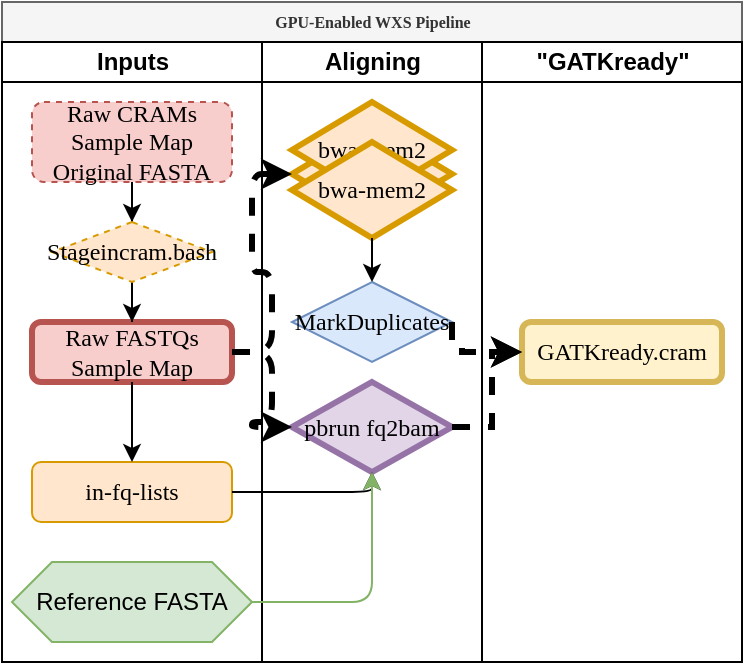 <mxfile version="21.1.0" type="device">
  <diagram name="Page-1" id="74e2e168-ea6b-b213-b513-2b3c1d86103e">
    <mxGraphModel dx="1034" dy="381" grid="1" gridSize="10" guides="1" tooltips="1" connect="1" arrows="1" fold="1" page="1" pageScale="1" pageWidth="1100" pageHeight="850" background="none" math="0" shadow="0">
      <root>
        <mxCell id="0" />
        <mxCell id="1" parent="0" />
        <mxCell id="77e6c97f196da883-1" value="GPU-Enabled WXS Pipeline" style="swimlane;html=1;childLayout=stackLayout;startSize=20;rounded=0;shadow=0;labelBackgroundColor=none;strokeWidth=1;fontFamily=Verdana;fontSize=8;align=center;fillColor=#f5f5f5;fontColor=#333333;strokeColor=#666666;" parent="1" vertex="1">
          <mxGeometry x="110" y="30" width="370" height="330" as="geometry" />
        </mxCell>
        <mxCell id="77e6c97f196da883-2" value="Inputs" style="swimlane;html=1;startSize=20;" parent="77e6c97f196da883-1" vertex="1">
          <mxGeometry y="20" width="130" height="310" as="geometry" />
        </mxCell>
        <mxCell id="Nnj7Wq_yGs6EVmE-nwQ6-4" value="" style="edgeStyle=orthogonalEdgeStyle;rounded=0;orthogonalLoop=1;jettySize=auto;html=1;dashed=1;dashPattern=1 1;" parent="77e6c97f196da883-2" source="77e6c97f196da883-8" target="Nnj7Wq_yGs6EVmE-nwQ6-1" edge="1">
          <mxGeometry relative="1" as="geometry" />
        </mxCell>
        <mxCell id="77e6c97f196da883-8" value="Raw CRAMs&lt;br&gt;Sample Map&lt;br&gt;Original FASTA" style="rounded=1;whiteSpace=wrap;html=1;shadow=0;labelBackgroundColor=none;strokeWidth=1;fontFamily=Verdana;fontSize=12;align=center;dashed=1;fillColor=#f8cecc;strokeColor=#b85450;" parent="77e6c97f196da883-2" vertex="1">
          <mxGeometry x="15" y="30" width="100" height="40" as="geometry" />
        </mxCell>
        <mxCell id="77e6c97f196da883-9" value="Raw FASTQs&lt;br&gt;Sample Map" style="rounded=1;whiteSpace=wrap;html=1;shadow=0;labelBackgroundColor=none;strokeWidth=3;fontFamily=Verdana;fontSize=12;align=center;fillColor=#f8cecc;strokeColor=#b85450;" parent="77e6c97f196da883-2" vertex="1">
          <mxGeometry x="15" y="140" width="100" height="30" as="geometry" />
        </mxCell>
        <mxCell id="Nnj7Wq_yGs6EVmE-nwQ6-3" value="" style="edgeStyle=orthogonalEdgeStyle;rounded=0;orthogonalLoop=1;jettySize=auto;html=1;dashed=1;dashPattern=1 1;" parent="77e6c97f196da883-2" source="Nnj7Wq_yGs6EVmE-nwQ6-1" target="77e6c97f196da883-9" edge="1">
          <mxGeometry relative="1" as="geometry" />
        </mxCell>
        <mxCell id="Nnj7Wq_yGs6EVmE-nwQ6-1" value="Stageincram.bash" style="rhombus;whiteSpace=wrap;html=1;rounded=0;shadow=0;labelBackgroundColor=none;strokeWidth=1;fontFamily=Verdana;fontSize=12;align=center;dashed=1;fillColor=#ffe6cc;strokeColor=#d79b00;" parent="77e6c97f196da883-2" vertex="1">
          <mxGeometry x="25" y="90" width="80" height="30" as="geometry" />
        </mxCell>
        <mxCell id="Nnj7Wq_yGs6EVmE-nwQ6-7" value="in-fq-lists" style="rounded=1;whiteSpace=wrap;html=1;shadow=0;labelBackgroundColor=none;strokeWidth=1;fontFamily=Verdana;fontSize=12;align=center;fillColor=#ffe6cc;strokeColor=#d79b00;" parent="77e6c97f196da883-2" vertex="1">
          <mxGeometry x="15" y="210" width="100" height="30" as="geometry" />
        </mxCell>
        <mxCell id="Nnj7Wq_yGs6EVmE-nwQ6-11" value="" style="endArrow=classic;html=1;rounded=0;exitX=0.5;exitY=1;exitDx=0;exitDy=0;entryX=0.5;entryY=0;entryDx=0;entryDy=0;" parent="77e6c97f196da883-2" source="77e6c97f196da883-9" target="Nnj7Wq_yGs6EVmE-nwQ6-7" edge="1">
          <mxGeometry width="50" height="50" relative="1" as="geometry">
            <mxPoint x="305" y="240" as="sourcePoint" />
            <mxPoint x="355" y="190" as="targetPoint" />
            <Array as="points" />
          </mxGeometry>
        </mxCell>
        <mxCell id="Nnj7Wq_yGs6EVmE-nwQ6-55" value="Reference FASTA" style="shape=hexagon;perimeter=hexagonPerimeter2;whiteSpace=wrap;html=1;fixedSize=1;fillColor=#d5e8d4;strokeColor=#82b366;" parent="77e6c97f196da883-2" vertex="1">
          <mxGeometry x="5" y="260" width="120" height="40" as="geometry" />
        </mxCell>
        <mxCell id="Nnj7Wq_yGs6EVmE-nwQ6-24" value="" style="edgeStyle=orthogonalEdgeStyle;rounded=0;orthogonalLoop=1;jettySize=auto;html=1;fillColor=#f5f5f5;strokeColor=#999999;" parent="77e6c97f196da883-1" edge="1">
          <mxGeometry relative="1" as="geometry">
            <mxPoint x="475" y="250" as="sourcePoint" />
          </mxGeometry>
        </mxCell>
        <mxCell id="77e6c97f196da883-3" value="Aligning" style="swimlane;html=1;startSize=20;" parent="77e6c97f196da883-1" vertex="1">
          <mxGeometry x="130" y="20" width="110" height="310" as="geometry" />
        </mxCell>
        <mxCell id="Nnj7Wq_yGs6EVmE-nwQ6-5" value="pbrun fq2bam" style="rhombus;whiteSpace=wrap;html=1;rounded=0;shadow=0;labelBackgroundColor=none;strokeWidth=3;fontFamily=Verdana;fontSize=12;align=center;fillColor=#e1d5e7;strokeColor=#9673a6;" parent="77e6c97f196da883-3" vertex="1">
          <mxGeometry x="15" y="170" width="80" height="45" as="geometry" />
        </mxCell>
        <mxCell id="TSq1mU4a56lTS22iXald-4" value="bwa-mem2" style="rhombus;whiteSpace=wrap;html=1;rounded=0;shadow=0;labelBackgroundColor=none;strokeWidth=3;fontFamily=Verdana;fontSize=8;align=center;fillColor=#ffe6cc;strokeColor=#d79b00;" parent="77e6c97f196da883-3" vertex="1">
          <mxGeometry x="15" y="42" width="80" height="48" as="geometry" />
        </mxCell>
        <mxCell id="xKvOOhsYieL9IacCuS3Y-2" value="bwa-mem2" style="rhombus;whiteSpace=wrap;html=1;rounded=0;shadow=0;labelBackgroundColor=none;strokeWidth=3;fontFamily=Verdana;fontSize=12;align=center;fillColor=#ffe6cc;strokeColor=#d79b00;" parent="77e6c97f196da883-3" vertex="1">
          <mxGeometry x="15" y="30" width="80" height="48" as="geometry" />
        </mxCell>
        <mxCell id="xKvOOhsYieL9IacCuS3Y-3" value="bwa-mem2" style="rhombus;whiteSpace=wrap;html=1;rounded=0;shadow=0;labelBackgroundColor=none;strokeWidth=3;fontFamily=Verdana;fontSize=12;align=center;fillColor=#ffe6cc;strokeColor=#d79b00;" parent="77e6c97f196da883-3" vertex="1">
          <mxGeometry x="15" y="50" width="80" height="48" as="geometry" />
        </mxCell>
        <mxCell id="xKvOOhsYieL9IacCuS3Y-5" value="MarkDuplicates" style="rhombus;whiteSpace=wrap;html=1;rounded=0;shadow=0;labelBackgroundColor=none;strokeWidth=1;fontFamily=Verdana;fontSize=12;align=center;fillColor=#dae8fc;strokeColor=#6c8ebf;" parent="77e6c97f196da883-3" vertex="1">
          <mxGeometry x="15" y="120" width="80" height="40" as="geometry" />
        </mxCell>
        <mxCell id="xKvOOhsYieL9IacCuS3Y-4" style="edgeStyle=orthogonalEdgeStyle;rounded=0;orthogonalLoop=1;jettySize=auto;html=1;exitX=0.5;exitY=1;exitDx=0;exitDy=0;entryX=0.5;entryY=0;entryDx=0;entryDy=0;" parent="77e6c97f196da883-3" source="xKvOOhsYieL9IacCuS3Y-3" target="xKvOOhsYieL9IacCuS3Y-5" edge="1">
          <mxGeometry relative="1" as="geometry">
            <mxPoint x="55" y="120" as="targetPoint" />
          </mxGeometry>
        </mxCell>
        <mxCell id="77e6c97f196da883-4" value="&quot;GATKready&quot;" style="swimlane;html=1;startSize=20;" parent="77e6c97f196da883-1" vertex="1">
          <mxGeometry x="240" y="20" width="130" height="310" as="geometry" />
        </mxCell>
        <mxCell id="Nnj7Wq_yGs6EVmE-nwQ6-12" value="GATKready.cram" style="rounded=1;whiteSpace=wrap;html=1;shadow=0;labelBackgroundColor=none;strokeWidth=3;fontFamily=Verdana;fontSize=12;align=center;fillColor=#fff2cc;strokeColor=#d6b656;" parent="77e6c97f196da883-4" vertex="1">
          <mxGeometry x="20" y="140" width="100" height="30" as="geometry" />
        </mxCell>
        <mxCell id="Nnj7Wq_yGs6EVmE-nwQ6-13" value="" style="edgeStyle=orthogonalEdgeStyle;rounded=0;orthogonalLoop=1;jettySize=auto;html=1;strokeWidth=3;dashed=1;" parent="77e6c97f196da883-1" source="Nnj7Wq_yGs6EVmE-nwQ6-5" target="Nnj7Wq_yGs6EVmE-nwQ6-12" edge="1">
          <mxGeometry relative="1" as="geometry" />
        </mxCell>
        <mxCell id="Nnj7Wq_yGs6EVmE-nwQ6-26" value="" style="edgeStyle=orthogonalEdgeStyle;rounded=0;orthogonalLoop=1;jettySize=auto;html=1;strokeWidth=3;" parent="77e6c97f196da883-1" edge="1">
          <mxGeometry relative="1" as="geometry">
            <mxPoint x="475" y="360" as="sourcePoint" />
          </mxGeometry>
        </mxCell>
        <mxCell id="Nnj7Wq_yGs6EVmE-nwQ6-32" value="" style="edgeStyle=orthogonalEdgeStyle;rounded=0;orthogonalLoop=1;jettySize=auto;html=1;strokeColor=#999999;" parent="77e6c97f196da883-1" edge="1">
          <mxGeometry relative="1" as="geometry">
            <mxPoint x="475" y="112.5" as="sourcePoint" />
          </mxGeometry>
        </mxCell>
        <mxCell id="Nnj7Wq_yGs6EVmE-nwQ6-37" value="" style="edgeStyle=orthogonalEdgeStyle;rounded=1;orthogonalLoop=1;jettySize=auto;html=1;strokeWidth=3;" parent="77e6c97f196da883-1" edge="1">
          <mxGeometry relative="1" as="geometry">
            <mxPoint x="720" y="425" as="sourcePoint" />
          </mxGeometry>
        </mxCell>
        <mxCell id="Nnj7Wq_yGs6EVmE-nwQ6-8" value="" style="endArrow=classic;html=1;rounded=1;exitX=1;exitY=0.5;exitDx=0;exitDy=0;entryX=0.5;entryY=1;entryDx=0;entryDy=0;" parent="77e6c97f196da883-1" source="Nnj7Wq_yGs6EVmE-nwQ6-7" target="Nnj7Wq_yGs6EVmE-nwQ6-5" edge="1">
          <mxGeometry width="50" height="50" relative="1" as="geometry">
            <mxPoint x="310" y="270" as="sourcePoint" />
            <mxPoint x="360" y="220" as="targetPoint" />
            <Array as="points">
              <mxPoint x="185" y="245" />
            </Array>
          </mxGeometry>
        </mxCell>
        <mxCell id="Nnj7Wq_yGs6EVmE-nwQ6-34" value="" style="edgeStyle=orthogonalEdgeStyle;rounded=1;orthogonalLoop=1;jettySize=auto;html=1;strokeWidth=3;" parent="77e6c97f196da883-1" edge="1">
          <mxGeometry relative="1" as="geometry">
            <Array as="points">
              <mxPoint x="560" y="425" />
            </Array>
            <mxPoint x="560" y="375" as="sourcePoint" />
          </mxGeometry>
        </mxCell>
        <mxCell id="Nnj7Wq_yGs6EVmE-nwQ6-51" value="" style="edgeStyle=orthogonalEdgeStyle;rounded=1;orthogonalLoop=1;jettySize=auto;html=1;strokeWidth=3;dashed=1;" parent="77e6c97f196da883-1" source="77e6c97f196da883-9" target="Nnj7Wq_yGs6EVmE-nwQ6-5" edge="1">
          <mxGeometry relative="1" as="geometry" />
        </mxCell>
        <mxCell id="Nnj7Wq_yGs6EVmE-nwQ6-58" value="" style="endArrow=classic;html=1;rounded=1;exitX=1;exitY=0.5;exitDx=0;exitDy=0;entryX=0.5;entryY=1;entryDx=0;entryDy=0;fillColor=#d5e8d4;strokeColor=#82b366;" parent="77e6c97f196da883-1" source="Nnj7Wq_yGs6EVmE-nwQ6-55" target="Nnj7Wq_yGs6EVmE-nwQ6-5" edge="1">
          <mxGeometry width="50" height="50" relative="1" as="geometry">
            <mxPoint x="290" y="230" as="sourcePoint" />
            <mxPoint x="340" y="180" as="targetPoint" />
            <Array as="points">
              <mxPoint x="185" y="300" />
            </Array>
          </mxGeometry>
        </mxCell>
        <mxCell id="TSq1mU4a56lTS22iXald-2" value="" style="edgeStyle=orthogonalEdgeStyle;rounded=1;orthogonalLoop=1;jettySize=auto;html=1;strokeWidth=3;exitX=1;exitY=0.5;exitDx=0;exitDy=0;entryX=0;entryY=0.5;entryDx=0;entryDy=0;dashed=1;" parent="77e6c97f196da883-1" source="77e6c97f196da883-9" target="TSq1mU4a56lTS22iXald-4" edge="1">
          <mxGeometry relative="1" as="geometry">
            <mxPoint x="115" y="122" as="sourcePoint" />
            <mxPoint x="145" y="122" as="targetPoint" />
          </mxGeometry>
        </mxCell>
        <mxCell id="TSq1mU4a56lTS22iXald-5" value="" style="edgeStyle=orthogonalEdgeStyle;rounded=0;orthogonalLoop=1;jettySize=auto;html=1;strokeWidth=3;exitX=1;exitY=0.5;exitDx=0;exitDy=0;entryX=0;entryY=0.5;entryDx=0;entryDy=0;dashed=1;" parent="77e6c97f196da883-1" source="xKvOOhsYieL9IacCuS3Y-5" target="Nnj7Wq_yGs6EVmE-nwQ6-12" edge="1">
          <mxGeometry relative="1" as="geometry">
            <mxPoint x="280" y="110" as="sourcePoint" />
            <mxPoint x="315" y="110" as="targetPoint" />
            <Array as="points">
              <mxPoint x="225" y="170" />
              <mxPoint x="230" y="170" />
              <mxPoint x="230" y="175" />
            </Array>
          </mxGeometry>
        </mxCell>
        <mxCell id="xKvOOhsYieL9IacCuS3Y-32" value="" style="edgeStyle=orthogonalEdgeStyle;rounded=1;orthogonalLoop=1;jettySize=auto;html=1;entryX=0;entryY=0.25;entryDx=0;entryDy=0;entryPerimeter=0;" parent="77e6c97f196da883-1" edge="1">
          <mxGeometry relative="1" as="geometry">
            <Array as="points">
              <mxPoint x="1010" y="160" />
            </Array>
            <mxPoint x="1020" y="160" as="targetPoint" />
          </mxGeometry>
        </mxCell>
        <mxCell id="xKvOOhsYieL9IacCuS3Y-133" value="" style="edgeStyle=orthogonalEdgeStyle;rounded=1;orthogonalLoop=1;jettySize=auto;html=1;" parent="77e6c97f196da883-1" edge="1">
          <mxGeometry relative="1" as="geometry">
            <mxPoint x="1460.0" y="100.0" as="targetPoint" />
          </mxGeometry>
        </mxCell>
        <mxCell id="xKvOOhsYieL9IacCuS3Y-134" value="" style="edgeStyle=orthogonalEdgeStyle;rounded=1;orthogonalLoop=1;jettySize=auto;html=1;" parent="77e6c97f196da883-1" edge="1">
          <mxGeometry relative="1" as="geometry">
            <mxPoint x="1460.0" y="180" as="targetPoint" />
          </mxGeometry>
        </mxCell>
        <mxCell id="xKvOOhsYieL9IacCuS3Y-135" value="" style="edgeStyle=orthogonalEdgeStyle;rounded=1;orthogonalLoop=1;jettySize=auto;html=1;" parent="77e6c97f196da883-1" edge="1">
          <mxGeometry relative="1" as="geometry">
            <mxPoint x="1460.0" y="260" as="targetPoint" />
          </mxGeometry>
        </mxCell>
        <mxCell id="xKvOOhsYieL9IacCuS3Y-140" value="" style="edgeStyle=orthogonalEdgeStyle;rounded=1;orthogonalLoop=1;jettySize=auto;html=1;" parent="77e6c97f196da883-1" edge="1">
          <mxGeometry relative="1" as="geometry">
            <mxPoint x="1560.0" y="100" as="sourcePoint" />
          </mxGeometry>
        </mxCell>
        <mxCell id="xKvOOhsYieL9IacCuS3Y-191" style="edgeStyle=orthogonalEdgeStyle;rounded=1;orthogonalLoop=1;jettySize=auto;html=1;exitX=1;exitY=0.5;exitDx=0;exitDy=0;entryX=0;entryY=0.5;entryDx=0;entryDy=0;" parent="77e6c97f196da883-1" edge="1">
          <mxGeometry relative="1" as="geometry">
            <Array as="points">
              <mxPoint x="1730" y="590" />
              <mxPoint x="1730" y="485" />
            </Array>
            <mxPoint x="1700.0" y="590" as="sourcePoint" />
          </mxGeometry>
        </mxCell>
        <mxCell id="xKvOOhsYieL9IacCuS3Y-1" style="edgeStyle=orthogonalEdgeStyle;rounded=0;orthogonalLoop=1;jettySize=auto;html=1;exitX=1;exitY=0.5;exitDx=0;exitDy=0;" parent="1" source="Nnj7Wq_yGs6EVmE-nwQ6-1" edge="1">
          <mxGeometry relative="1" as="geometry">
            <mxPoint x="215" y="155" as="targetPoint" />
          </mxGeometry>
        </mxCell>
      </root>
    </mxGraphModel>
  </diagram>
</mxfile>
